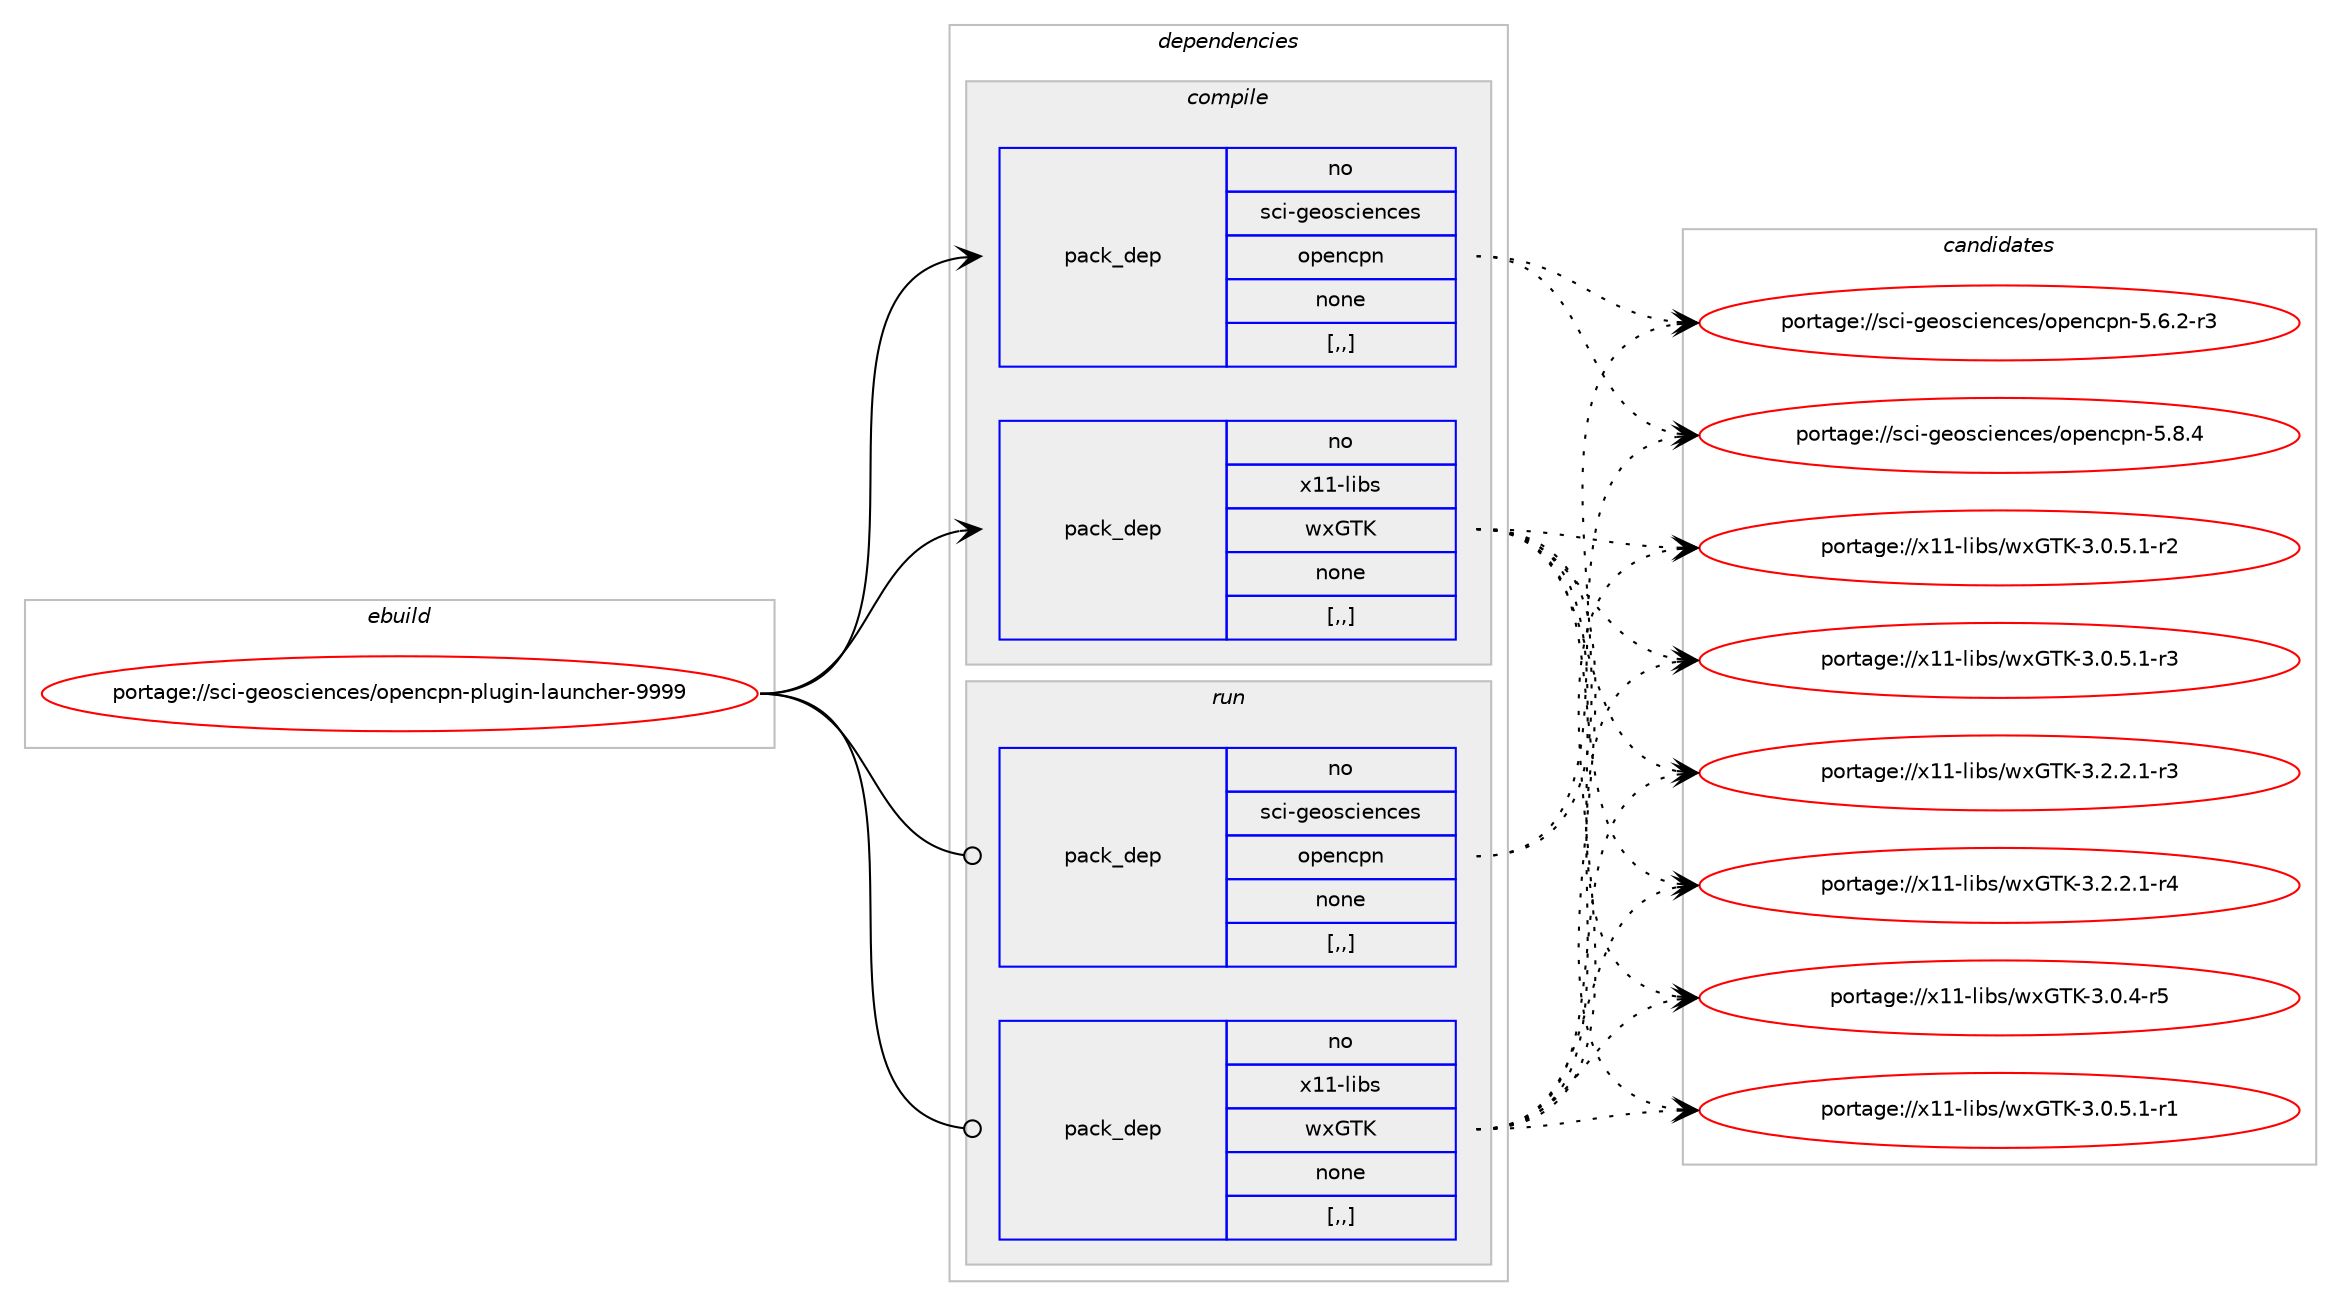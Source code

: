 digraph prolog {

# *************
# Graph options
# *************

newrank=true;
concentrate=true;
compound=true;
graph [rankdir=LR,fontname=Helvetica,fontsize=10,ranksep=1.5];#, ranksep=2.5, nodesep=0.2];
edge  [arrowhead=vee];
node  [fontname=Helvetica,fontsize=10];

# **********
# The ebuild
# **********

subgraph cluster_leftcol {
color=gray;
rank=same;
label=<<i>ebuild</i>>;
id [label="portage://sci-geosciences/opencpn-plugin-launcher-9999", color=red, width=4, href="../sci-geosciences/opencpn-plugin-launcher-9999.svg"];
}

# ****************
# The dependencies
# ****************

subgraph cluster_midcol {
color=gray;
label=<<i>dependencies</i>>;
subgraph cluster_compile {
fillcolor="#eeeeee";
style=filled;
label=<<i>compile</i>>;
subgraph pack283241 {
dependency388511 [label=<<TABLE BORDER="0" CELLBORDER="1" CELLSPACING="0" CELLPADDING="4" WIDTH="220"><TR><TD ROWSPAN="6" CELLPADDING="30">pack_dep</TD></TR><TR><TD WIDTH="110">no</TD></TR><TR><TD>sci-geosciences</TD></TR><TR><TD>opencpn</TD></TR><TR><TD>none</TD></TR><TR><TD>[,,]</TD></TR></TABLE>>, shape=none, color=blue];
}
id:e -> dependency388511:w [weight=20,style="solid",arrowhead="vee"];
subgraph pack283242 {
dependency388512 [label=<<TABLE BORDER="0" CELLBORDER="1" CELLSPACING="0" CELLPADDING="4" WIDTH="220"><TR><TD ROWSPAN="6" CELLPADDING="30">pack_dep</TD></TR><TR><TD WIDTH="110">no</TD></TR><TR><TD>x11-libs</TD></TR><TR><TD>wxGTK</TD></TR><TR><TD>none</TD></TR><TR><TD>[,,]</TD></TR></TABLE>>, shape=none, color=blue];
}
id:e -> dependency388512:w [weight=20,style="solid",arrowhead="vee"];
}
subgraph cluster_compileandrun {
fillcolor="#eeeeee";
style=filled;
label=<<i>compile and run</i>>;
}
subgraph cluster_run {
fillcolor="#eeeeee";
style=filled;
label=<<i>run</i>>;
subgraph pack283243 {
dependency388513 [label=<<TABLE BORDER="0" CELLBORDER="1" CELLSPACING="0" CELLPADDING="4" WIDTH="220"><TR><TD ROWSPAN="6" CELLPADDING="30">pack_dep</TD></TR><TR><TD WIDTH="110">no</TD></TR><TR><TD>sci-geosciences</TD></TR><TR><TD>opencpn</TD></TR><TR><TD>none</TD></TR><TR><TD>[,,]</TD></TR></TABLE>>, shape=none, color=blue];
}
id:e -> dependency388513:w [weight=20,style="solid",arrowhead="odot"];
subgraph pack283244 {
dependency388514 [label=<<TABLE BORDER="0" CELLBORDER="1" CELLSPACING="0" CELLPADDING="4" WIDTH="220"><TR><TD ROWSPAN="6" CELLPADDING="30">pack_dep</TD></TR><TR><TD WIDTH="110">no</TD></TR><TR><TD>x11-libs</TD></TR><TR><TD>wxGTK</TD></TR><TR><TD>none</TD></TR><TR><TD>[,,]</TD></TR></TABLE>>, shape=none, color=blue];
}
id:e -> dependency388514:w [weight=20,style="solid",arrowhead="odot"];
}
}

# **************
# The candidates
# **************

subgraph cluster_choices {
rank=same;
color=gray;
label=<<i>candidates</i>>;

subgraph choice283241 {
color=black;
nodesep=1;
choice1159910545103101111115991051011109910111547111112101110991121104553465446504511451 [label="portage://sci-geosciences/opencpn-5.6.2-r3", color=red, width=4,href="../sci-geosciences/opencpn-5.6.2-r3.svg"];
choice115991054510310111111599105101110991011154711111210111099112110455346564652 [label="portage://sci-geosciences/opencpn-5.8.4", color=red, width=4,href="../sci-geosciences/opencpn-5.8.4.svg"];
dependency388511:e -> choice1159910545103101111115991051011109910111547111112101110991121104553465446504511451:w [style=dotted,weight="100"];
dependency388511:e -> choice115991054510310111111599105101110991011154711111210111099112110455346564652:w [style=dotted,weight="100"];
}
subgraph choice283242 {
color=black;
nodesep=1;
choice12049494510810598115471191207184754551464846524511453 [label="portage://x11-libs/wxGTK-3.0.4-r5", color=red, width=4,href="../x11-libs/wxGTK-3.0.4-r5.svg"];
choice120494945108105981154711912071847545514648465346494511449 [label="portage://x11-libs/wxGTK-3.0.5.1-r1", color=red, width=4,href="../x11-libs/wxGTK-3.0.5.1-r1.svg"];
choice120494945108105981154711912071847545514648465346494511450 [label="portage://x11-libs/wxGTK-3.0.5.1-r2", color=red, width=4,href="../x11-libs/wxGTK-3.0.5.1-r2.svg"];
choice120494945108105981154711912071847545514648465346494511451 [label="portage://x11-libs/wxGTK-3.0.5.1-r3", color=red, width=4,href="../x11-libs/wxGTK-3.0.5.1-r3.svg"];
choice120494945108105981154711912071847545514650465046494511451 [label="portage://x11-libs/wxGTK-3.2.2.1-r3", color=red, width=4,href="../x11-libs/wxGTK-3.2.2.1-r3.svg"];
choice120494945108105981154711912071847545514650465046494511452 [label="portage://x11-libs/wxGTK-3.2.2.1-r4", color=red, width=4,href="../x11-libs/wxGTK-3.2.2.1-r4.svg"];
dependency388512:e -> choice12049494510810598115471191207184754551464846524511453:w [style=dotted,weight="100"];
dependency388512:e -> choice120494945108105981154711912071847545514648465346494511449:w [style=dotted,weight="100"];
dependency388512:e -> choice120494945108105981154711912071847545514648465346494511450:w [style=dotted,weight="100"];
dependency388512:e -> choice120494945108105981154711912071847545514648465346494511451:w [style=dotted,weight="100"];
dependency388512:e -> choice120494945108105981154711912071847545514650465046494511451:w [style=dotted,weight="100"];
dependency388512:e -> choice120494945108105981154711912071847545514650465046494511452:w [style=dotted,weight="100"];
}
subgraph choice283243 {
color=black;
nodesep=1;
choice1159910545103101111115991051011109910111547111112101110991121104553465446504511451 [label="portage://sci-geosciences/opencpn-5.6.2-r3", color=red, width=4,href="../sci-geosciences/opencpn-5.6.2-r3.svg"];
choice115991054510310111111599105101110991011154711111210111099112110455346564652 [label="portage://sci-geosciences/opencpn-5.8.4", color=red, width=4,href="../sci-geosciences/opencpn-5.8.4.svg"];
dependency388513:e -> choice1159910545103101111115991051011109910111547111112101110991121104553465446504511451:w [style=dotted,weight="100"];
dependency388513:e -> choice115991054510310111111599105101110991011154711111210111099112110455346564652:w [style=dotted,weight="100"];
}
subgraph choice283244 {
color=black;
nodesep=1;
choice12049494510810598115471191207184754551464846524511453 [label="portage://x11-libs/wxGTK-3.0.4-r5", color=red, width=4,href="../x11-libs/wxGTK-3.0.4-r5.svg"];
choice120494945108105981154711912071847545514648465346494511449 [label="portage://x11-libs/wxGTK-3.0.5.1-r1", color=red, width=4,href="../x11-libs/wxGTK-3.0.5.1-r1.svg"];
choice120494945108105981154711912071847545514648465346494511450 [label="portage://x11-libs/wxGTK-3.0.5.1-r2", color=red, width=4,href="../x11-libs/wxGTK-3.0.5.1-r2.svg"];
choice120494945108105981154711912071847545514648465346494511451 [label="portage://x11-libs/wxGTK-3.0.5.1-r3", color=red, width=4,href="../x11-libs/wxGTK-3.0.5.1-r3.svg"];
choice120494945108105981154711912071847545514650465046494511451 [label="portage://x11-libs/wxGTK-3.2.2.1-r3", color=red, width=4,href="../x11-libs/wxGTK-3.2.2.1-r3.svg"];
choice120494945108105981154711912071847545514650465046494511452 [label="portage://x11-libs/wxGTK-3.2.2.1-r4", color=red, width=4,href="../x11-libs/wxGTK-3.2.2.1-r4.svg"];
dependency388514:e -> choice12049494510810598115471191207184754551464846524511453:w [style=dotted,weight="100"];
dependency388514:e -> choice120494945108105981154711912071847545514648465346494511449:w [style=dotted,weight="100"];
dependency388514:e -> choice120494945108105981154711912071847545514648465346494511450:w [style=dotted,weight="100"];
dependency388514:e -> choice120494945108105981154711912071847545514648465346494511451:w [style=dotted,weight="100"];
dependency388514:e -> choice120494945108105981154711912071847545514650465046494511451:w [style=dotted,weight="100"];
dependency388514:e -> choice120494945108105981154711912071847545514650465046494511452:w [style=dotted,weight="100"];
}
}

}
